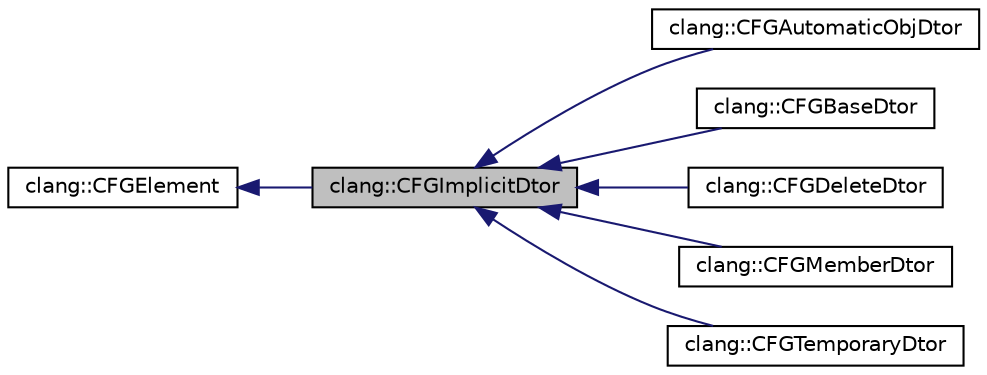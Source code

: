 digraph "clang::CFGImplicitDtor"
{
 // LATEX_PDF_SIZE
  bgcolor="transparent";
  edge [fontname="Helvetica",fontsize="10",labelfontname="Helvetica",labelfontsize="10"];
  node [fontname="Helvetica",fontsize="10",shape=record];
  rankdir="LR";
  Node1 [label="clang::CFGImplicitDtor",height=0.2,width=0.4,color="black", fillcolor="grey75", style="filled", fontcolor="black",tooltip="Represents C++ object destructor implicitly generated by compiler on various occasions."];
  Node2 -> Node1 [dir="back",color="midnightblue",fontsize="10",style="solid",fontname="Helvetica"];
  Node2 [label="clang::CFGElement",height=0.2,width=0.4,color="black",URL="$classclang_1_1CFGElement.html",tooltip="Represents a top-level expression in a basic block."];
  Node1 -> Node3 [dir="back",color="midnightblue",fontsize="10",style="solid",fontname="Helvetica"];
  Node3 [label="clang::CFGAutomaticObjDtor",height=0.2,width=0.4,color="black",URL="$classclang_1_1CFGAutomaticObjDtor.html",tooltip="Represents C++ object destructor implicitly generated for automatic object or temporary bound to cons..."];
  Node1 -> Node4 [dir="back",color="midnightblue",fontsize="10",style="solid",fontname="Helvetica"];
  Node4 [label="clang::CFGBaseDtor",height=0.2,width=0.4,color="black",URL="$classclang_1_1CFGBaseDtor.html",tooltip="Represents C++ object destructor implicitly generated for base object in destructor."];
  Node1 -> Node5 [dir="back",color="midnightblue",fontsize="10",style="solid",fontname="Helvetica"];
  Node5 [label="clang::CFGDeleteDtor",height=0.2,width=0.4,color="black",URL="$classclang_1_1CFGDeleteDtor.html",tooltip="Represents C++ object destructor generated from a call to delete."];
  Node1 -> Node6 [dir="back",color="midnightblue",fontsize="10",style="solid",fontname="Helvetica"];
  Node6 [label="clang::CFGMemberDtor",height=0.2,width=0.4,color="black",URL="$classclang_1_1CFGMemberDtor.html",tooltip="Represents C++ object destructor implicitly generated for member object in destructor."];
  Node1 -> Node7 [dir="back",color="midnightblue",fontsize="10",style="solid",fontname="Helvetica"];
  Node7 [label="clang::CFGTemporaryDtor",height=0.2,width=0.4,color="black",URL="$classclang_1_1CFGTemporaryDtor.html",tooltip="Represents C++ object destructor implicitly generated at the end of full expression for temporary obj..."];
}
